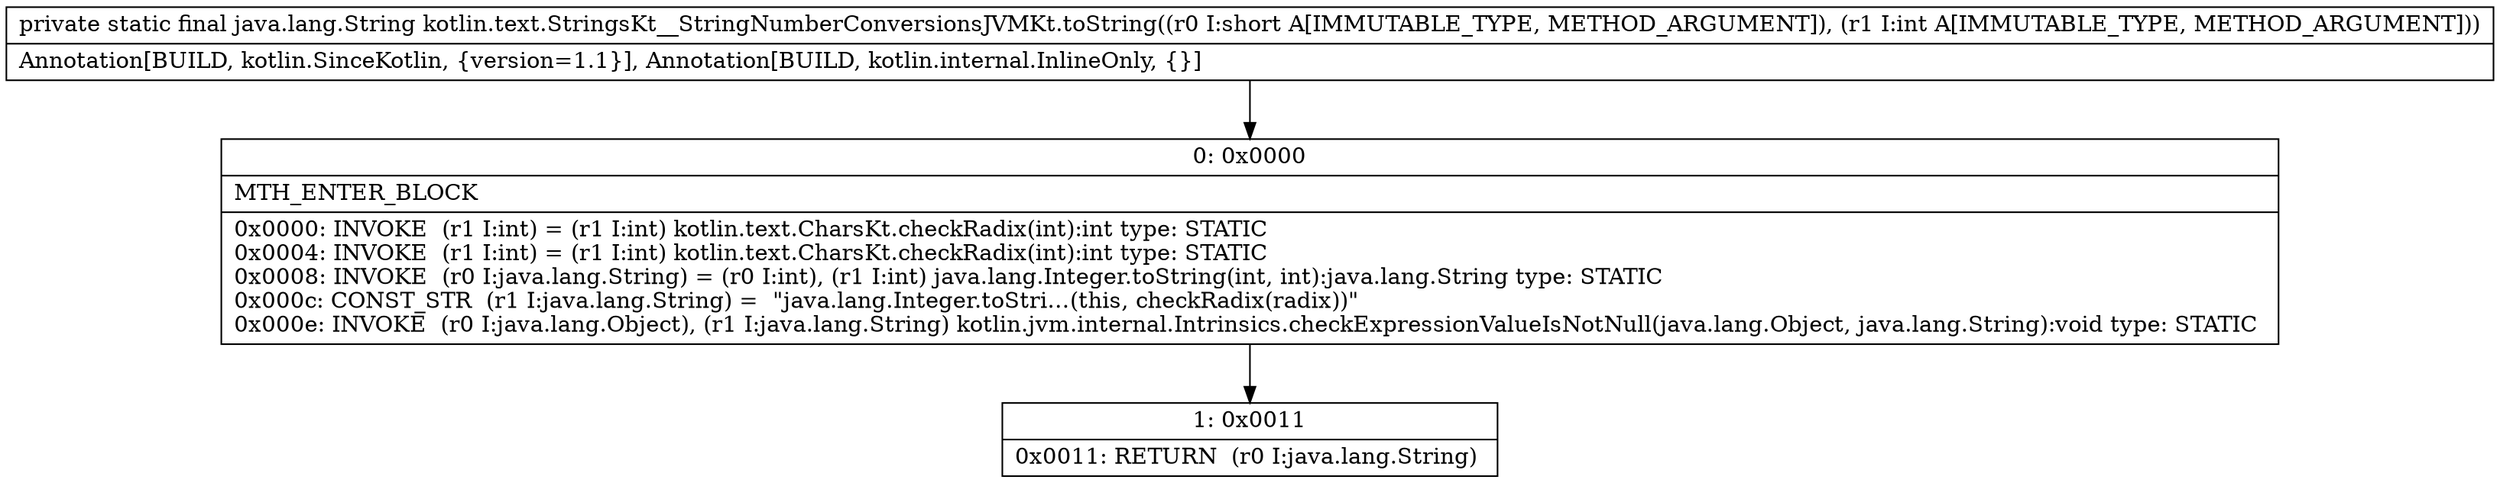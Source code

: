 digraph "CFG forkotlin.text.StringsKt__StringNumberConversionsJVMKt.toString(SI)Ljava\/lang\/String;" {
Node_0 [shape=record,label="{0\:\ 0x0000|MTH_ENTER_BLOCK\l|0x0000: INVOKE  (r1 I:int) = (r1 I:int) kotlin.text.CharsKt.checkRadix(int):int type: STATIC \l0x0004: INVOKE  (r1 I:int) = (r1 I:int) kotlin.text.CharsKt.checkRadix(int):int type: STATIC \l0x0008: INVOKE  (r0 I:java.lang.String) = (r0 I:int), (r1 I:int) java.lang.Integer.toString(int, int):java.lang.String type: STATIC \l0x000c: CONST_STR  (r1 I:java.lang.String) =  \"java.lang.Integer.toStri…(this, checkRadix(radix))\" \l0x000e: INVOKE  (r0 I:java.lang.Object), (r1 I:java.lang.String) kotlin.jvm.internal.Intrinsics.checkExpressionValueIsNotNull(java.lang.Object, java.lang.String):void type: STATIC \l}"];
Node_1 [shape=record,label="{1\:\ 0x0011|0x0011: RETURN  (r0 I:java.lang.String) \l}"];
MethodNode[shape=record,label="{private static final java.lang.String kotlin.text.StringsKt__StringNumberConversionsJVMKt.toString((r0 I:short A[IMMUTABLE_TYPE, METHOD_ARGUMENT]), (r1 I:int A[IMMUTABLE_TYPE, METHOD_ARGUMENT]))  | Annotation[BUILD, kotlin.SinceKotlin, \{version=1.1\}], Annotation[BUILD, kotlin.internal.InlineOnly, \{\}]\l}"];
MethodNode -> Node_0;
Node_0 -> Node_1;
}

